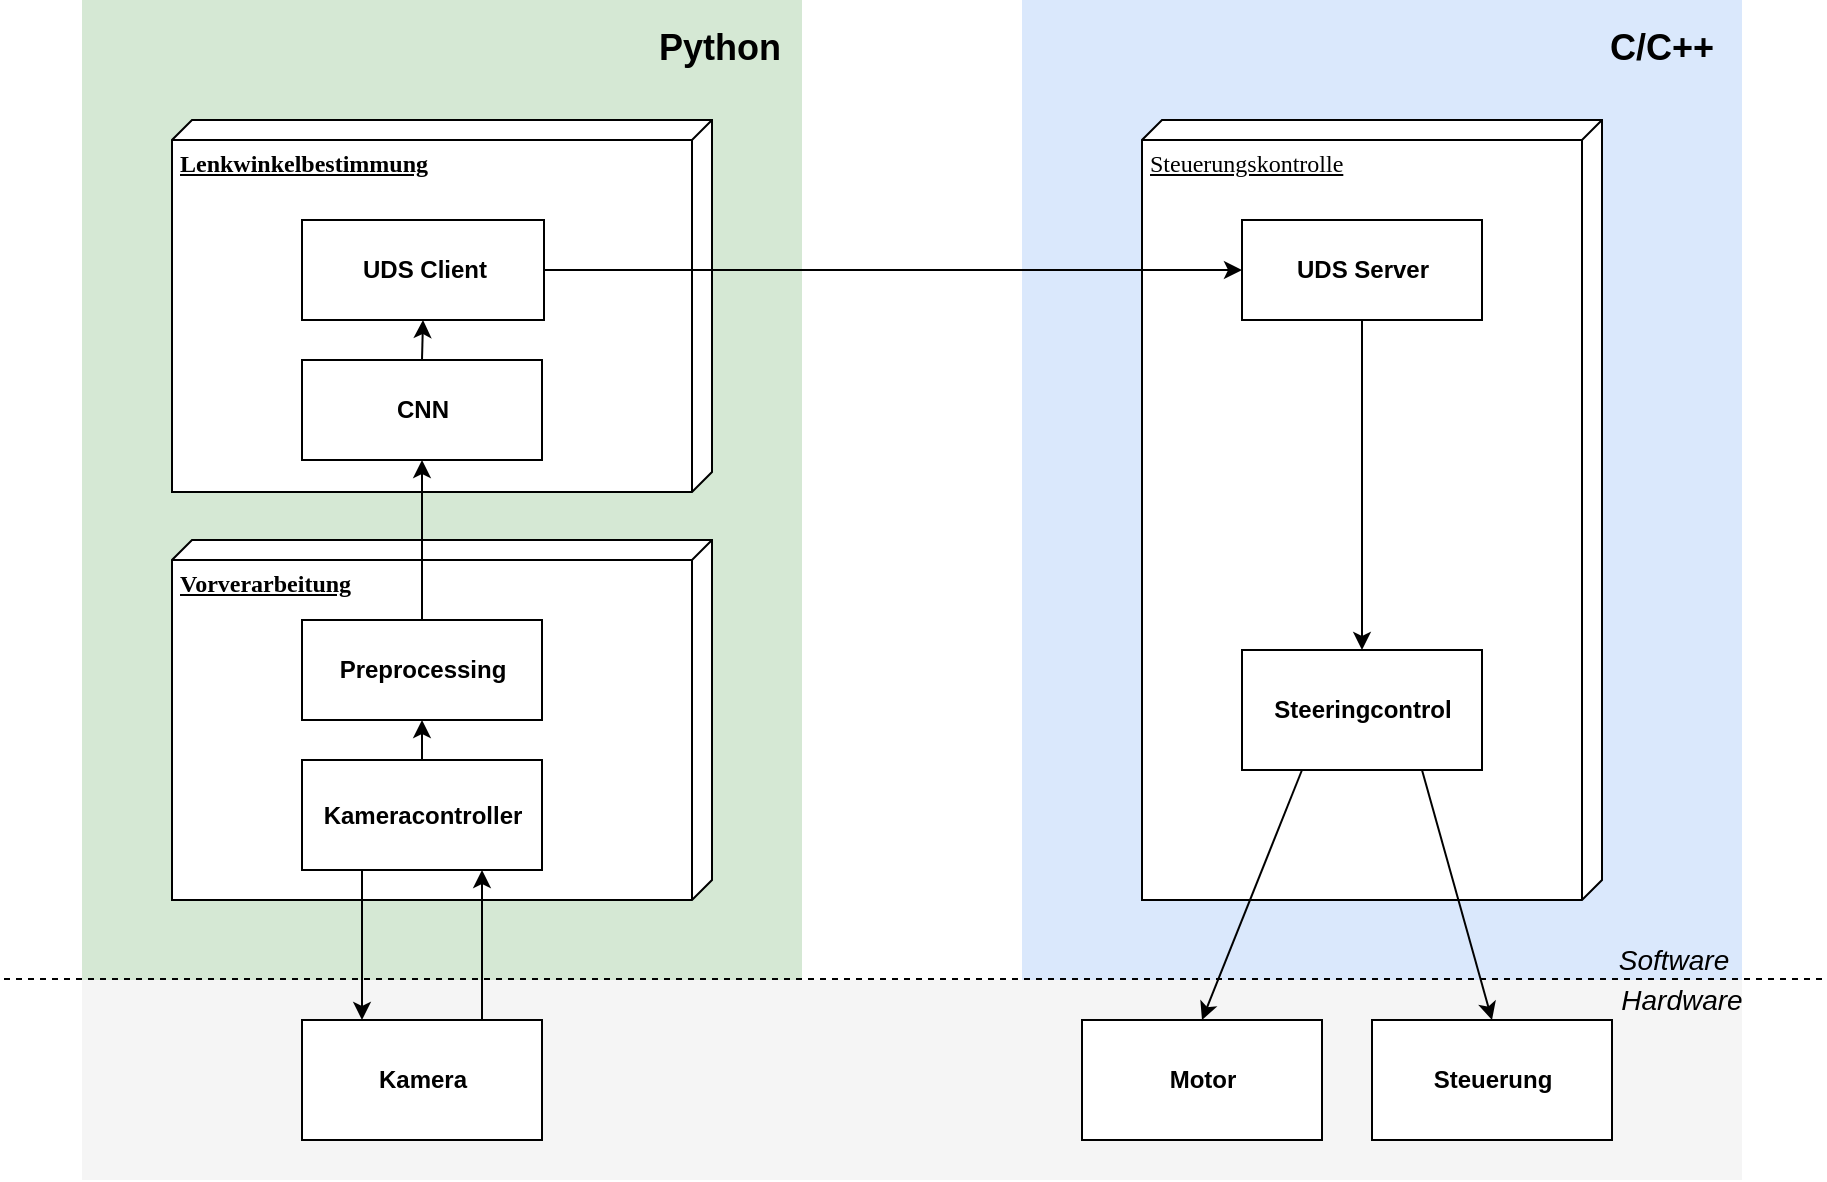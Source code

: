 <mxfile version="10.6.0" type="device"><diagram name="Page-1" id="5f0bae14-7c28-e335-631c-24af17079c00"><mxGraphModel dx="1154" dy="712" grid="1" gridSize="10" guides="1" tooltips="1" connect="1" arrows="1" fold="1" page="1" pageScale="1" pageWidth="1100" pageHeight="850" background="#ffffff" math="0" shadow="0"><root><mxCell id="0"/><mxCell id="1" parent="0"/><mxCell id="yffeKhK4HyQrVuZmfjsB-18" value="" style="rounded=0;whiteSpace=wrap;html=1;fillColor=#f5f5f5;strokeColor=none;fontColor=#333333;" parent="1" vertex="1"><mxGeometry x="80" y="510" width="830" height="100" as="geometry"/></mxCell><mxCell id="yffeKhK4HyQrVuZmfjsB-6" value="" style="rounded=0;whiteSpace=wrap;html=1;fillColor=#d5e8d4;strokeColor=none;" parent="1" vertex="1"><mxGeometry x="80" y="305" width="360" height="205" as="geometry"/></mxCell><mxCell id="yffeKhK4HyQrVuZmfjsB-2" value="" style="rounded=0;whiteSpace=wrap;html=1;fillColor=#d5e8d4;strokeColor=none;" parent="1" vertex="1"><mxGeometry x="80" y="20" width="360" height="290" as="geometry"/></mxCell><mxCell id="yffeKhK4HyQrVuZmfjsB-1" value="" style="rounded=0;whiteSpace=wrap;html=1;fillColor=#dae8fc;strokeColor=none;" parent="1" vertex="1"><mxGeometry x="550" y="20" width="360" height="490" as="geometry"/></mxCell><mxCell id="39150e848f15840c-1" value="&lt;b&gt;Lenkwinkelbestimmung&lt;/b&gt;" style="verticalAlign=top;align=left;spacingTop=8;spacingLeft=2;spacingRight=12;shape=cube;size=10;direction=south;fontStyle=4;html=1;rounded=0;shadow=0;comic=0;labelBackgroundColor=none;strokeColor=#000000;strokeWidth=1;fillColor=#ffffff;fontFamily=Verdana;fontSize=12;fontColor=#000000;" parent="1" vertex="1"><mxGeometry x="125" y="80" width="270" height="186" as="geometry"/></mxCell><mxCell id="39150e848f15840c-3" value="Steuerungskontrolle" style="verticalAlign=top;align=left;spacingTop=8;spacingLeft=2;spacingRight=12;shape=cube;size=10;direction=south;fontStyle=4;html=1;rounded=0;shadow=0;comic=0;labelBackgroundColor=none;strokeColor=#000000;strokeWidth=1;fillColor=#ffffff;fontFamily=Verdana;fontSize=12;fontColor=#000000;" parent="1" vertex="1"><mxGeometry x="610" y="80" width="230" height="390" as="geometry"/></mxCell><mxCell id="yffeKhK4HyQrVuZmfjsB-4" value="&lt;font style=&quot;font-size: 18px&quot;&gt;&lt;b&gt;Python&lt;/b&gt;&lt;/font&gt;" style="text;html=1;align=center;verticalAlign=middle;whiteSpace=wrap;rounded=0;" parent="1" vertex="1"><mxGeometry x="379" y="34" width="40" height="20" as="geometry"/></mxCell><mxCell id="yffeKhK4HyQrVuZmfjsB-5" value="&lt;b&gt;&lt;font style=&quot;font-size: 18px&quot;&gt;C/C++&lt;/font&gt;&lt;/b&gt;" style="text;html=1;align=center;verticalAlign=middle;whiteSpace=wrap;rounded=0;" parent="1" vertex="1"><mxGeometry x="850" y="34" width="40" height="20" as="geometry"/></mxCell><mxCell id="yffeKhK4HyQrVuZmfjsB-9" value="" style="endArrow=none;dashed=1;html=1;" parent="1" edge="1"><mxGeometry width="50" height="50" relative="1" as="geometry"><mxPoint x="950" y="509.5" as="sourcePoint"/><mxPoint x="40" y="509.5" as="targetPoint"/></mxGeometry></mxCell><mxCell id="yffeKhK4HyQrVuZmfjsB-11" value="&lt;i&gt;&lt;font style=&quot;font-size: 14px&quot;&gt;Hardware&lt;/font&gt;&lt;/i&gt;" style="text;html=1;strokeColor=none;fillColor=none;align=center;verticalAlign=middle;whiteSpace=wrap;rounded=0;" parent="1" vertex="1"><mxGeometry x="860" y="510" width="40" height="20" as="geometry"/></mxCell><mxCell id="yffeKhK4HyQrVuZmfjsB-12" value="&lt;i&gt;&lt;font style=&quot;font-size: 14px&quot;&gt;Software&lt;/font&gt;&lt;/i&gt;" style="text;html=1;strokeColor=none;fillColor=none;align=center;verticalAlign=middle;whiteSpace=wrap;rounded=0;" parent="1" vertex="1"><mxGeometry x="856" y="490" width="40" height="20" as="geometry"/></mxCell><mxCell id="yffeKhK4HyQrVuZmfjsB-14" value="&lt;b&gt;Motor&lt;/b&gt;" style="html=1;" parent="1" vertex="1"><mxGeometry x="580" y="530" width="120" height="60" as="geometry"/></mxCell><mxCell id="yffeKhK4HyQrVuZmfjsB-16" value="&lt;b&gt;Steuerung&lt;/b&gt;" style="html=1;" parent="1" vertex="1"><mxGeometry x="725" y="530" width="120" height="60" as="geometry"/></mxCell><mxCell id="yffeKhK4HyQrVuZmfjsB-17" value="&lt;b&gt;Kamera&lt;/b&gt;" style="html=1;" parent="1" vertex="1"><mxGeometry x="190" y="530" width="120" height="60" as="geometry"/></mxCell><mxCell id="yffeKhK4HyQrVuZmfjsB-23" value="&lt;b&gt;Vorverarbeitung&lt;/b&gt;" style="verticalAlign=top;align=left;spacingTop=8;spacingLeft=2;spacingRight=12;shape=cube;size=10;direction=south;fontStyle=4;html=1;rounded=0;shadow=0;comic=0;labelBackgroundColor=none;strokeColor=#000000;strokeWidth=1;fillColor=#ffffff;fontFamily=Verdana;fontSize=12;fontColor=#000000;" parent="1" vertex="1"><mxGeometry x="125" y="290" width="270" height="180" as="geometry"/></mxCell><mxCell id="yffeKhK4HyQrVuZmfjsB-22" value="&lt;b&gt;Kameracontroller&lt;/b&gt;" style="html=1;" parent="1" vertex="1"><mxGeometry x="190" y="400" width="120" height="55" as="geometry"/></mxCell><mxCell id="yffeKhK4HyQrVuZmfjsB-26" value="&lt;b&gt;UDS Server&lt;/b&gt;" style="html=1;" parent="1" vertex="1"><mxGeometry x="660" y="130" width="120" height="50" as="geometry"/></mxCell><mxCell id="yffeKhK4HyQrVuZmfjsB-27" value="&lt;b&gt;UDS Client&lt;/b&gt;" style="html=1;" parent="1" vertex="1"><mxGeometry x="190" y="130" width="121" height="50" as="geometry"/></mxCell><mxCell id="yffeKhK4HyQrVuZmfjsB-28" value="&lt;b&gt;Steeringcontrol&lt;/b&gt;" style="html=1;" parent="1" vertex="1"><mxGeometry x="660" y="345" width="120" height="60" as="geometry"/></mxCell><mxCell id="yffeKhK4HyQrVuZmfjsB-29" value="" style="endArrow=classic;html=1;exitX=0.25;exitY=1;exitDx=0;exitDy=0;entryX=0.25;entryY=0;entryDx=0;entryDy=0;" parent="1" source="yffeKhK4HyQrVuZmfjsB-22" target="yffeKhK4HyQrVuZmfjsB-17" edge="1"><mxGeometry width="50" height="50" relative="1" as="geometry"><mxPoint x="40" y="680" as="sourcePoint"/><mxPoint x="90" y="630" as="targetPoint"/></mxGeometry></mxCell><mxCell id="yffeKhK4HyQrVuZmfjsB-30" value="" style="endArrow=classic;html=1;exitX=0.75;exitY=0;exitDx=0;exitDy=0;entryX=0.75;entryY=1;entryDx=0;entryDy=0;" parent="1" source="yffeKhK4HyQrVuZmfjsB-17" target="yffeKhK4HyQrVuZmfjsB-22" edge="1"><mxGeometry width="50" height="50" relative="1" as="geometry"><mxPoint x="230" y="465" as="sourcePoint"/><mxPoint x="230" y="540" as="targetPoint"/></mxGeometry></mxCell><mxCell id="yffeKhK4HyQrVuZmfjsB-31" value="" style="endArrow=classic;html=1;exitX=1;exitY=0.5;exitDx=0;exitDy=0;" parent="1" source="yffeKhK4HyQrVuZmfjsB-27" target="yffeKhK4HyQrVuZmfjsB-26" edge="1"><mxGeometry width="50" height="50" relative="1" as="geometry"><mxPoint x="40" y="680" as="sourcePoint"/><mxPoint x="453" y="155" as="targetPoint"/></mxGeometry></mxCell><mxCell id="yffeKhK4HyQrVuZmfjsB-34" value="" style="endArrow=classic;html=1;exitX=0.5;exitY=1;exitDx=0;exitDy=0;entryX=0.5;entryY=0;entryDx=0;entryDy=0;" parent="1" source="yffeKhK4HyQrVuZmfjsB-26" target="yffeKhK4HyQrVuZmfjsB-28" edge="1"><mxGeometry width="50" height="50" relative="1" as="geometry"><mxPoint x="40" y="680" as="sourcePoint"/><mxPoint x="90" y="630" as="targetPoint"/></mxGeometry></mxCell><mxCell id="yffeKhK4HyQrVuZmfjsB-35" value="" style="endArrow=classic;html=1;entryX=0.5;entryY=0;entryDx=0;entryDy=0;exitX=0.25;exitY=1;exitDx=0;exitDy=0;" parent="1" source="yffeKhK4HyQrVuZmfjsB-28" target="yffeKhK4HyQrVuZmfjsB-14" edge="1"><mxGeometry width="50" height="50" relative="1" as="geometry"><mxPoint x="40" y="680" as="sourcePoint"/><mxPoint x="90" y="630" as="targetPoint"/></mxGeometry></mxCell><mxCell id="yffeKhK4HyQrVuZmfjsB-36" value="" style="endArrow=classic;html=1;entryX=0.5;entryY=0;entryDx=0;entryDy=0;exitX=0.75;exitY=1;exitDx=0;exitDy=0;" parent="1" source="yffeKhK4HyQrVuZmfjsB-28" target="yffeKhK4HyQrVuZmfjsB-16" edge="1"><mxGeometry width="50" height="50" relative="1" as="geometry"><mxPoint x="710" y="415" as="sourcePoint"/><mxPoint x="610" y="540" as="targetPoint"/></mxGeometry></mxCell><mxCell id="yffeKhK4HyQrVuZmfjsB-37" value="&lt;b&gt;CNN &lt;/b&gt;" style="html=1;" parent="1" vertex="1"><mxGeometry x="190" y="200" width="120" height="50" as="geometry"/></mxCell><mxCell id="yffeKhK4HyQrVuZmfjsB-38" value="&lt;b&gt;Preprocessing&lt;/b&gt;" style="html=1;" parent="1" vertex="1"><mxGeometry x="190" y="330" width="120" height="50" as="geometry"/></mxCell><mxCell id="yffeKhK4HyQrVuZmfjsB-39" value="" style="endArrow=classic;html=1;entryX=0.5;entryY=1;entryDx=0;entryDy=0;exitX=0.5;exitY=0;exitDx=0;exitDy=0;" parent="1" source="yffeKhK4HyQrVuZmfjsB-22" target="yffeKhK4HyQrVuZmfjsB-38" edge="1"><mxGeometry width="50" height="50" relative="1" as="geometry"><mxPoint x="40" y="680" as="sourcePoint"/><mxPoint x="90" y="630" as="targetPoint"/></mxGeometry></mxCell><mxCell id="yffeKhK4HyQrVuZmfjsB-40" value="" style="endArrow=classic;html=1;entryX=0.5;entryY=1;entryDx=0;entryDy=0;exitX=0.5;exitY=0;exitDx=0;exitDy=0;" parent="1" source="yffeKhK4HyQrVuZmfjsB-38" target="yffeKhK4HyQrVuZmfjsB-37" edge="1"><mxGeometry width="50" height="50" relative="1" as="geometry"><mxPoint x="40" y="680" as="sourcePoint"/><mxPoint x="90" y="630" as="targetPoint"/></mxGeometry></mxCell><mxCell id="yffeKhK4HyQrVuZmfjsB-41" value="" style="endArrow=classic;html=1;entryX=0.5;entryY=1;entryDx=0;entryDy=0;exitX=0.5;exitY=0;exitDx=0;exitDy=0;" parent="1" source="yffeKhK4HyQrVuZmfjsB-37" target="yffeKhK4HyQrVuZmfjsB-27" edge="1"><mxGeometry width="50" height="50" relative="1" as="geometry"><mxPoint x="40" y="680" as="sourcePoint"/><mxPoint x="90" y="630" as="targetPoint"/></mxGeometry></mxCell></root></mxGraphModel></diagram></mxfile>